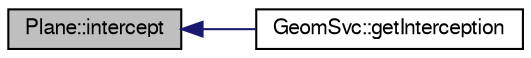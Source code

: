 digraph "Plane::intercept"
{
  bgcolor="transparent";
  edge [fontname="FreeSans",fontsize="10",labelfontname="FreeSans",labelfontsize="10"];
  node [fontname="FreeSans",fontsize="10",shape=record];
  rankdir="LR";
  Node1 [label="Plane::intercept",height=0.2,width=0.4,color="black", fillcolor="grey75", style="filled" fontcolor="black"];
  Node1 -> Node2 [dir="back",color="midnightblue",fontsize="10",style="solid",fontname="FreeSans"];
  Node2 [label="GeomSvc::getInterception",height=0.2,width=0.4,color="black",URL="$d0/da0/classGeomSvc.html#a0490f7069c7c31609d956dc96daa3524",tooltip="Get the interception of a line an a plane. "];
}
